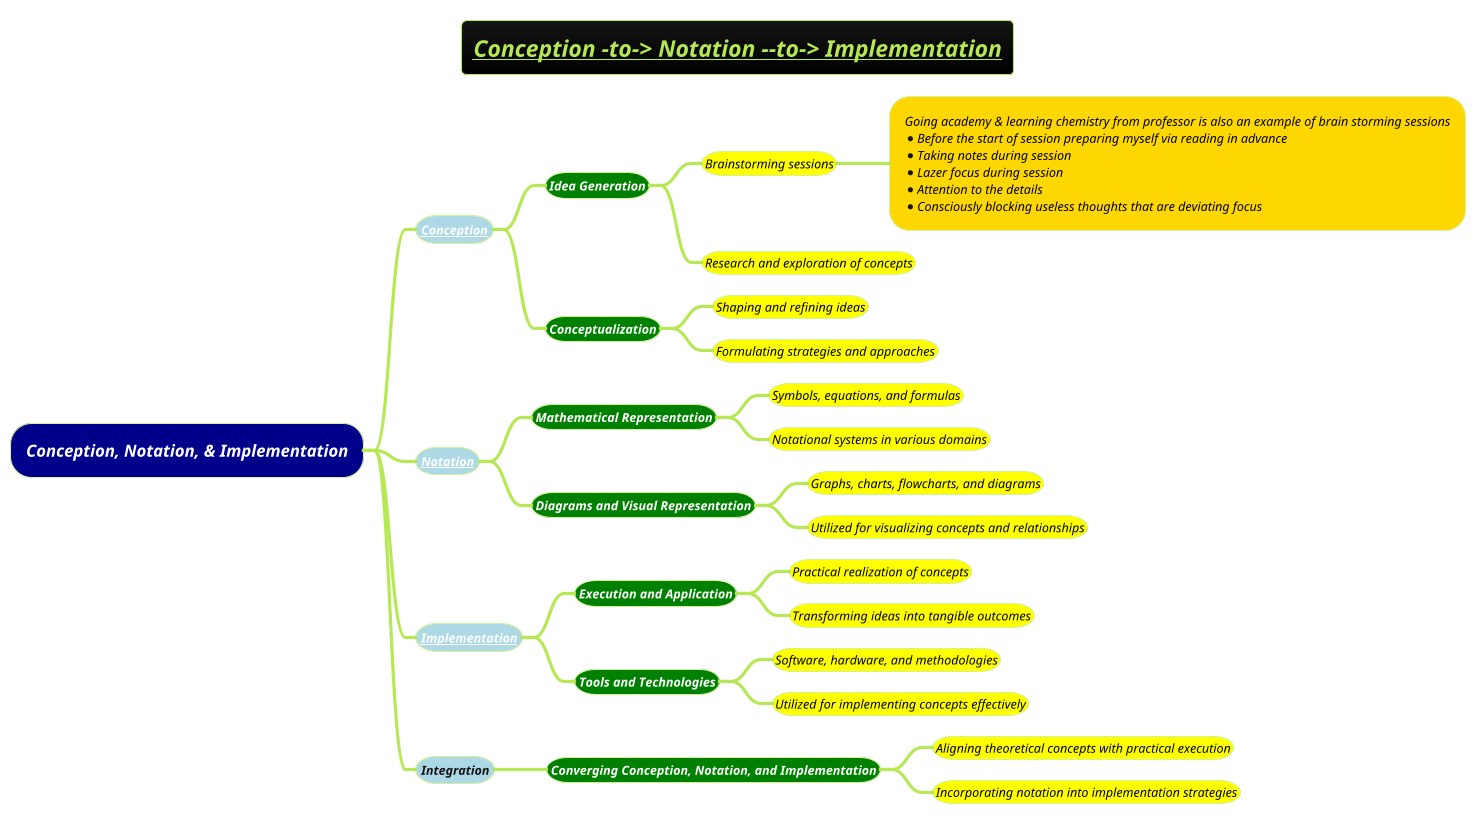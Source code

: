 @startmindmap
title =<i><b><u><size:18>Conception -to-> Notation --to-> Implementation
!theme hacker

*[#darkblue] <i><color:#white>Conception, Notation, & Implementation
**[#lightblue] <i><color #blac><size:12>[[docs/3-programming-languages/Venkat-Subramaniam/Conception.puml Conception]]
***[#green] <b><i><color #white><size:12>Idea Generation
****[#yellow] <i><color #black><size:12>Brainstorming sessions
*****[#gold]:<i><color #black><size:12>Going academy & learning chemistry from professor is also an example of brain storming sessions
*<i><color #black><size:12>Before the start of session preparing myself via reading in advance
*<i><color #black><size:12>Taking notes during session
*<i><color #black><size:12>Lazer focus during session
*<i><color #black><size:12>Attention to the details
*<i><color #black><size:12>Consciously blocking useless thoughts that are deviating focus;

****[#yellow] <i><color #black><size:12>Research and exploration of concepts
***[#green] <b><i><color #white><size:12>Conceptualization
****[#yellow] <i><color #black><size:12>Shaping and refining ideas
****[#yellow] <i><color #black><size:12>Formulating strategies and approaches
**[#lightblue] <i><color #blac><size:12>[[docs/3-programming-languages/Venkat-Subramaniam/Notation.puml Notation]]
***[#green] <b><i><color #white><size:12>Mathematical Representation
****[#yellow] <i><color #black><size:12>Symbols, equations, and formulas
****[#yellow] <i><color #black><size:12>Notational systems in various domains
***[#green] <b><i><color #white><size:12>Diagrams and Visual Representation
****[#yellow] <i><color #black><size:12>Graphs, charts, flowcharts, and diagrams
****[#yellow] <i><color #black><size:12>Utilized for visualizing concepts and relationships
**[#lightblue] <i><color #blac><size:12>[[docs/3-programming-languages/Venkat-Subramaniam/Implementation.puml Implementation]]
***[#green] <b><i><color #white><size:12>Execution and Application
****[#yellow] <i><color #black><size:12>Practical realization of concepts
****[#yellow] <i><color #black><size:12>Transforming ideas into tangible outcomes
***[#green] <b><i><color #white><size:12>Tools and Technologies
****[#yellow] <i><color #black><size:12>Software, hardware, and methodologies
****[#yellow] <i><color #black><size:12>Utilized for implementing concepts effectively
**[#lightblue] <i><color #blac><size:12>Integration
***[#green] <b><i><color #white><size:12>Converging Conception, Notation, and Implementation
****[#yellow] <i><color #black><size:12>Aligning theoretical concepts with practical execution
****[#yellow] <i><color #black><size:12>Incorporating notation into implementation strategies
@endmindmap
